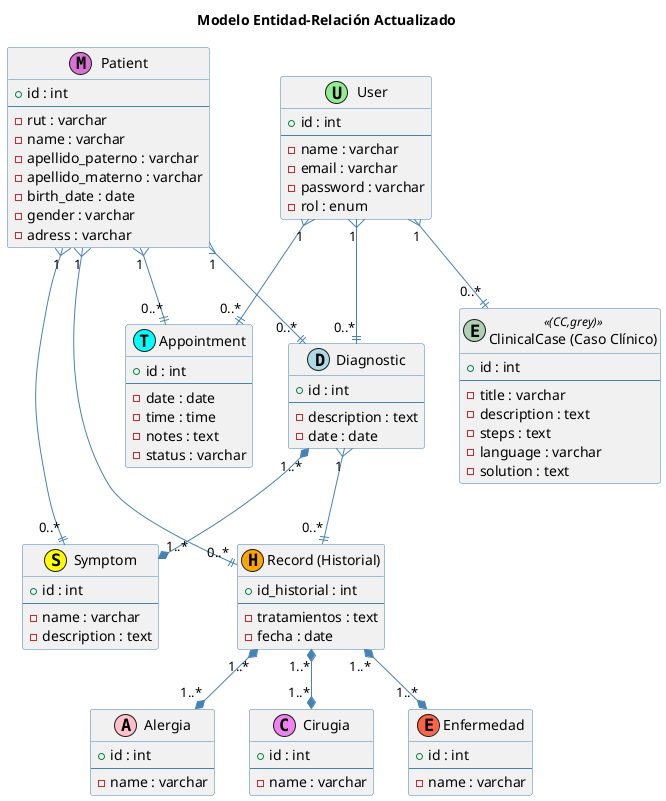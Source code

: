 @startuml MER
title Modelo Entidad-Relación Actualizado

skinparam class {
    ArrowColor SteelBlue
    BorderColor SteelBlue
    BackgroundColor<<M>> Orchid
    BackgroundColor<<U>> LightGreen
    BackgroundColor<<D>> LightBlue
    BackgroundColor<<S>> Yellow
    BackgroundColor<<H>> Orange
    BackgroundColor<<A>> Pink
    BackgroundColor<<C>> Violet
    BackgroundColor<<E>> Tomato
    BackgroundColor<<T>> Cyan
    BackgroundColor<<CC>> Grey
}

entity Patient <<(M,orchid)>> {
  + id : int
  --
  - rut : varchar
  - name : varchar
  - apellido_paterno : varchar
  - apellido_materno : varchar
  - birth_date : date
  - gender : varchar
  - adress : varchar
}

entity User <<(U,lightgreen)>> {
  + id : int
  --
  - name : varchar
  - email : varchar
  - password : varchar
  - rol : enum
}

entity Diagnostic <<(D,lightblue)>> {
  + id : int
  --
  - description : text
  - date : date
}

entity Symptom <<(S,yellow)>> {
  + id : int
  --
  - name : varchar
  - description : text
}

entity "Record (Historial)" as Record <<(H,orange)>> {
  + id_historial : int
  --
  - tratamientos : text
  - fecha : date
}

entity Alergia <<(A,pink)>> {
  + id : int
  --
  - name : varchar
}

entity Cirugia <<(C,violet)>> {
  + id : int
  --
  - name : varchar
}

entity Enfermedad <<(E,tomato)>> {
  + id : int
  --
  - name : varchar
}

entity Appointment <<(T,cyan)>> {
  + id : int
  --
  - date : date
  - time : time
  - notes : text
  - status : varchar
}

entity "ClinicalCase (Caso Clínico)" as ClinicalCase <<(CC,grey)>> {
  + id : int
  --
  - title : varchar
  - description : text
  - steps : text
  - language : varchar
  - solution : text
}

' Relaciones
Patient "1" }--|| "0..*" Diagnostic
Patient "1" }--|| "0..*" Symptom
Patient "1" }--|| "0..*" Appointment
Patient "1" }--|| "0..*" Record

User "1" }--|| "0..*" Diagnostic
User "1" }--|| "0..*" Appointment
User "1" }--|| "0..*" ClinicalCase

Diagnostic "1" }--|| "0..*" Record
Diagnostic "1..*" *--* "1..*" Symptom

Record "1..*" *--* "1..*" Alergia
Record "1..*" *--* "1..*" Cirugia
Record "1..*" *--* "1..*" Enfermedad

@enduml
